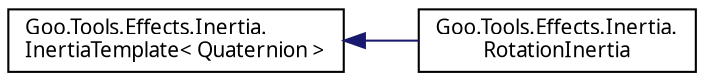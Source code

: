digraph "Graphical Class Hierarchy"
{
 // LATEX_PDF_SIZE
  edge [fontname="Calibrii",fontsize="10",labelfontname="Calibrii",labelfontsize="10"];
  node [fontname="Calibrii",fontsize="10",shape=record];
  rankdir="LR";
  Node0 [label="Goo.Tools.Effects.Inertia.\lInertiaTemplate\< Quaternion \>",height=0.2,width=0.4,color="black", fillcolor="white", style="filled",URL="$da/d6f/classGoo_1_1Tools_1_1Effects_1_1Inertia_1_1InertiaTemplate.html",tooltip=" "];
  Node0 -> Node1 [dir="back",color="midnightblue",fontsize="10",style="solid",fontname="Calibrii"];
  Node1 [label="Goo.Tools.Effects.Inertia.\lRotationInertia",height=0.2,width=0.4,color="black", fillcolor="white", style="filled",URL="$d4/df7/classGoo_1_1Tools_1_1Effects_1_1Inertia_1_1RotationInertia.html",tooltip=" "];
}
